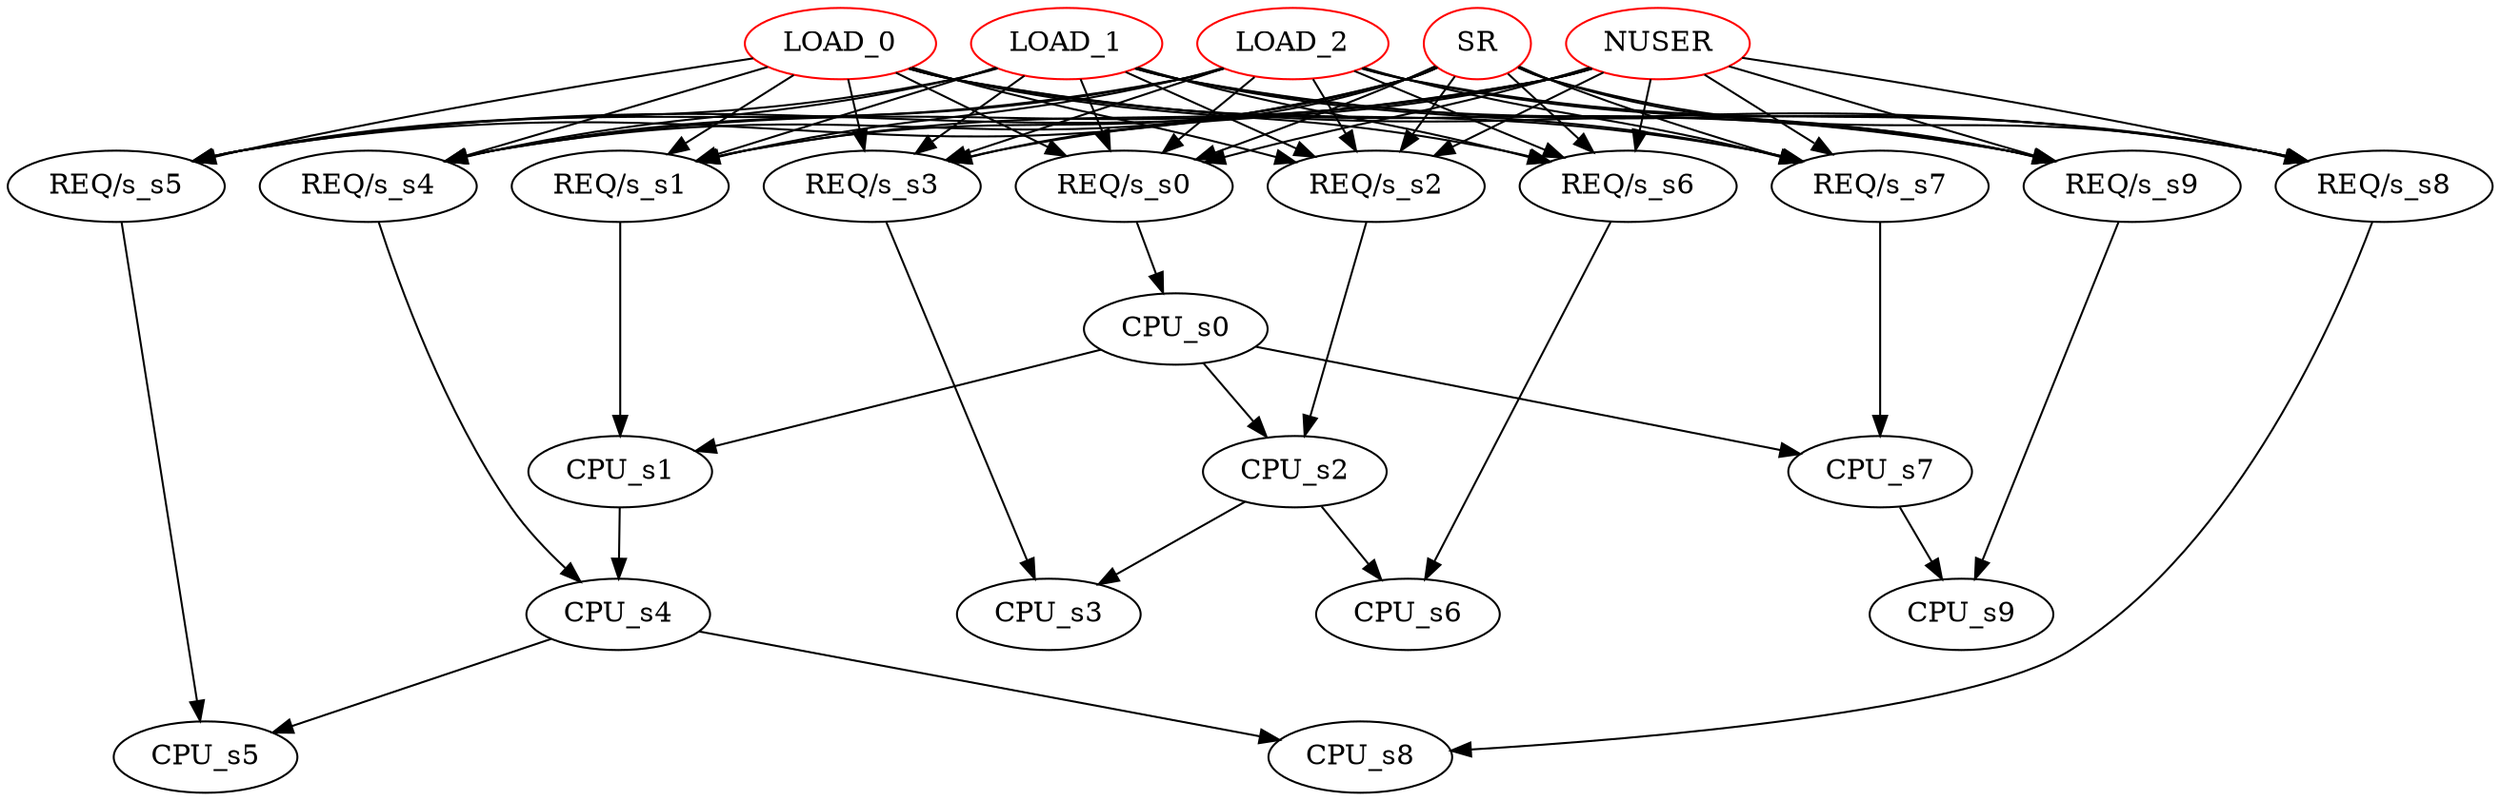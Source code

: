 strict digraph "" {
	NUSER	[color=red];
	"REQ/s_s0"	[color=black];
	NUSER -> "REQ/s_s0";
	"REQ/s_s1"	[color=black];
	NUSER -> "REQ/s_s1";
	"REQ/s_s2"	[color=black];
	NUSER -> "REQ/s_s2";
	"REQ/s_s3"	[color=black];
	NUSER -> "REQ/s_s3";
	"REQ/s_s4"	[color=black];
	NUSER -> "REQ/s_s4";
	"REQ/s_s5"	[color=black];
	NUSER -> "REQ/s_s5";
	"REQ/s_s6"	[color=black];
	NUSER -> "REQ/s_s6";
	"REQ/s_s7"	[color=black];
	NUSER -> "REQ/s_s7";
	"REQ/s_s8"	[color=black];
	NUSER -> "REQ/s_s8";
	"REQ/s_s9"	[color=black];
	NUSER -> "REQ/s_s9";
	LOAD_0	[color=red];
	LOAD_0 -> "REQ/s_s0";
	LOAD_0 -> "REQ/s_s1";
	LOAD_0 -> "REQ/s_s2";
	LOAD_0 -> "REQ/s_s3";
	LOAD_0 -> "REQ/s_s4";
	LOAD_0 -> "REQ/s_s5";
	LOAD_0 -> "REQ/s_s6";
	LOAD_0 -> "REQ/s_s7";
	LOAD_0 -> "REQ/s_s8";
	LOAD_0 -> "REQ/s_s9";
	LOAD_1	[color=red];
	LOAD_1 -> "REQ/s_s0";
	LOAD_1 -> "REQ/s_s1";
	LOAD_1 -> "REQ/s_s2";
	LOAD_1 -> "REQ/s_s3";
	LOAD_1 -> "REQ/s_s4";
	LOAD_1 -> "REQ/s_s5";
	LOAD_1 -> "REQ/s_s6";
	LOAD_1 -> "REQ/s_s7";
	LOAD_1 -> "REQ/s_s8";
	LOAD_1 -> "REQ/s_s9";
	LOAD_2	[color=red];
	LOAD_2 -> "REQ/s_s0";
	LOAD_2 -> "REQ/s_s1";
	LOAD_2 -> "REQ/s_s2";
	LOAD_2 -> "REQ/s_s3";
	LOAD_2 -> "REQ/s_s4";
	LOAD_2 -> "REQ/s_s5";
	LOAD_2 -> "REQ/s_s6";
	LOAD_2 -> "REQ/s_s7";
	LOAD_2 -> "REQ/s_s8";
	LOAD_2 -> "REQ/s_s9";
	SR	[color=red];
	SR -> "REQ/s_s0";
	SR -> "REQ/s_s1";
	SR -> "REQ/s_s2";
	SR -> "REQ/s_s3";
	SR -> "REQ/s_s4";
	SR -> "REQ/s_s5";
	SR -> "REQ/s_s6";
	SR -> "REQ/s_s7";
	SR -> "REQ/s_s8";
	SR -> "REQ/s_s9";
	CPU_s0	[color=black];
	"REQ/s_s0" -> CPU_s0;
	CPU_s1	[color=black];
	"REQ/s_s1" -> CPU_s1;
	CPU_s2	[color=black];
	"REQ/s_s2" -> CPU_s2;
	CPU_s3	[color=black];
	"REQ/s_s3" -> CPU_s3;
	CPU_s4	[color=black];
	"REQ/s_s4" -> CPU_s4;
	CPU_s5	[color=black];
	"REQ/s_s5" -> CPU_s5;
	CPU_s6	[color=black];
	"REQ/s_s6" -> CPU_s6;
	CPU_s7	[color=black];
	"REQ/s_s7" -> CPU_s7;
	CPU_s8	[color=black];
	"REQ/s_s8" -> CPU_s8;
	CPU_s9	[color=black];
	"REQ/s_s9" -> CPU_s9;
	CPU_s0 -> CPU_s1;
	CPU_s0 -> CPU_s2;
	CPU_s0 -> CPU_s7;
	CPU_s1 -> CPU_s4;
	CPU_s2 -> CPU_s3;
	CPU_s2 -> CPU_s6;
	CPU_s4 -> CPU_s5;
	CPU_s4 -> CPU_s8;
	CPU_s7 -> CPU_s9;
}
